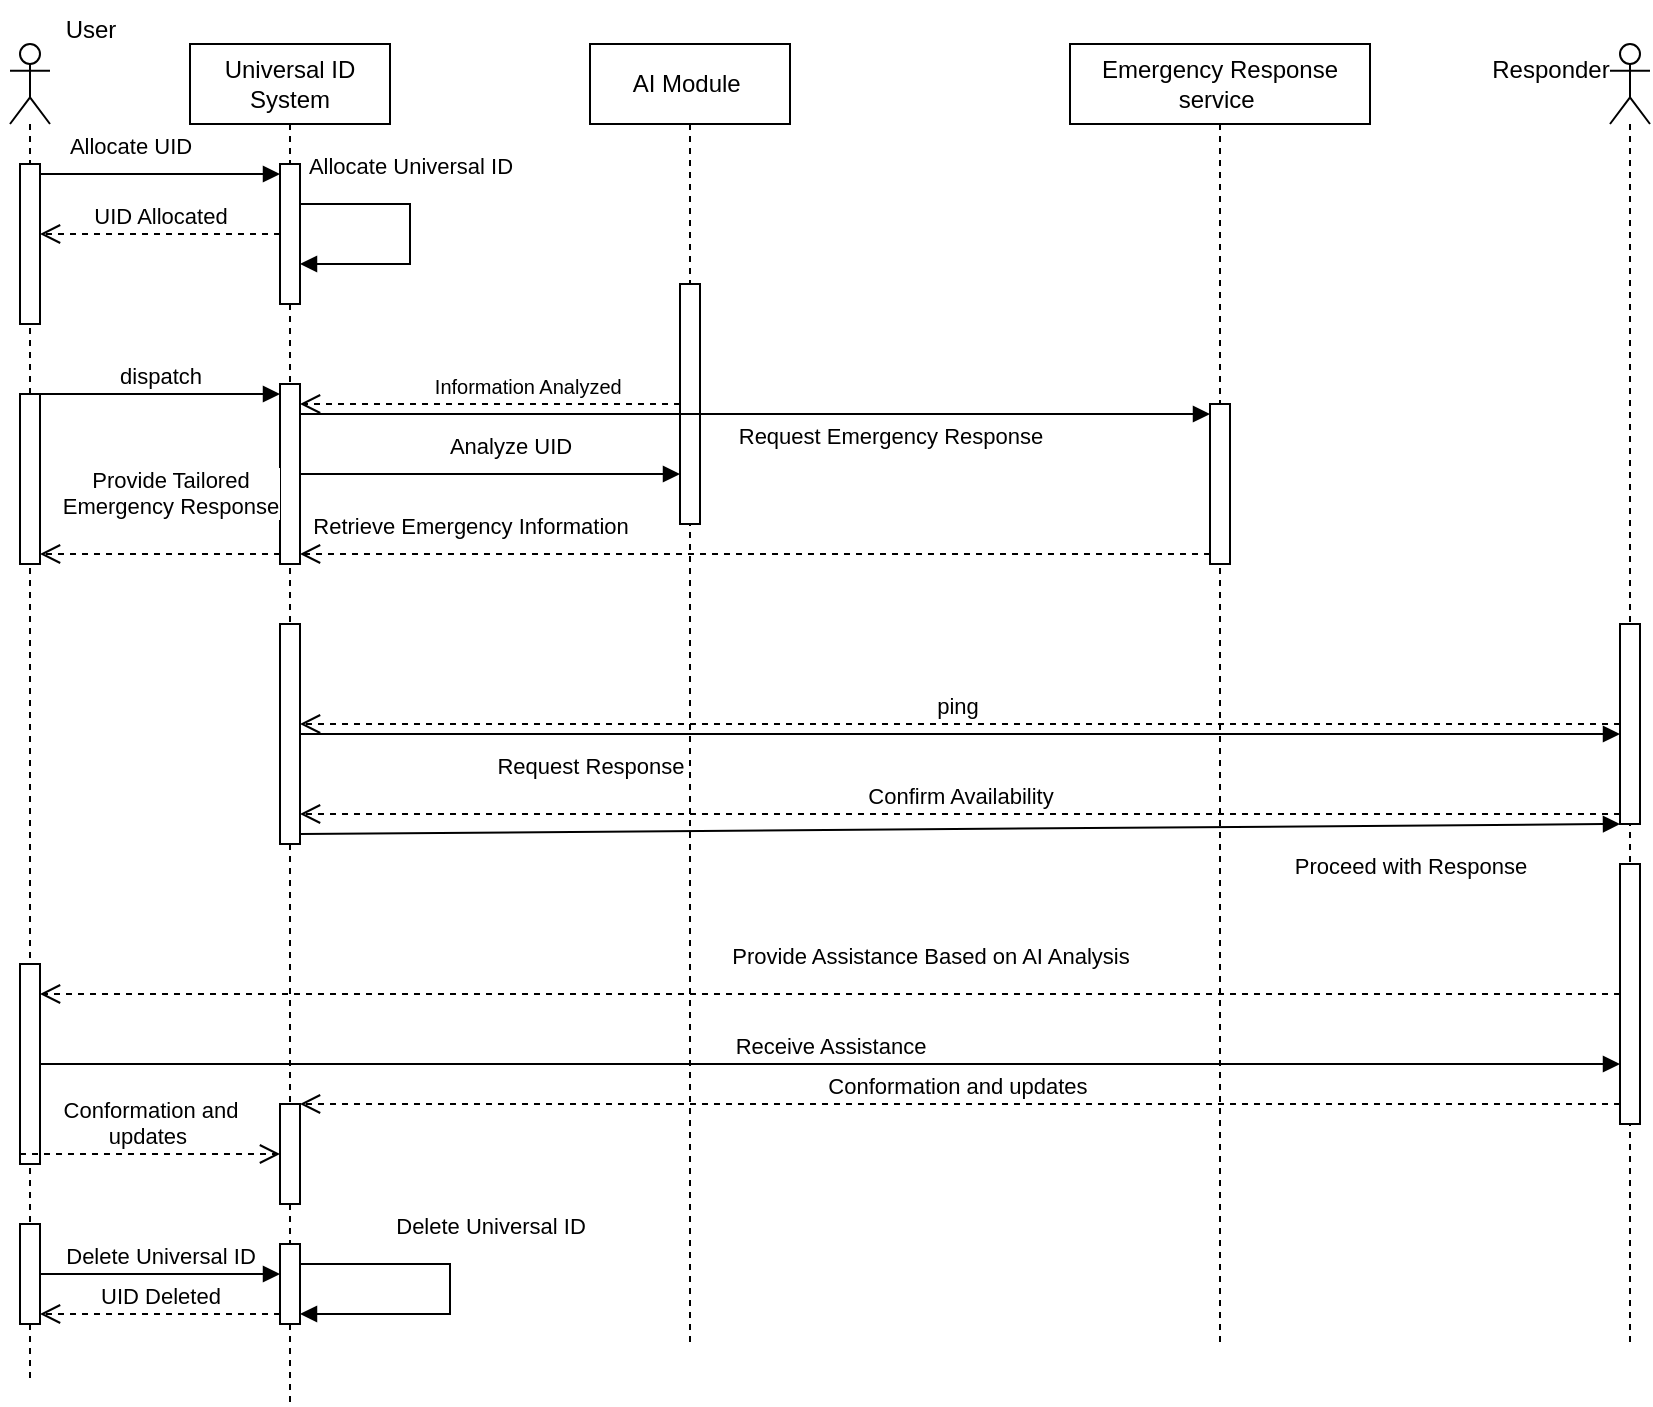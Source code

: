 <mxfile version="24.2.0" type="github">
  <diagram name="Page-1" id="MyoNyQ0nnHwNe6dcFmiM">
    <mxGraphModel dx="1041" dy="678" grid="1" gridSize="10" guides="1" tooltips="1" connect="1" arrows="1" fold="1" page="1" pageScale="1" pageWidth="850" pageHeight="1100" math="0" shadow="0">
      <root>
        <mxCell id="0" />
        <mxCell id="1" parent="0" />
        <mxCell id="eU1RFUQ6_G9lxaWs668X-1" value="" style="shape=umlLifeline;perimeter=lifelinePerimeter;whiteSpace=wrap;html=1;container=1;dropTarget=0;collapsible=0;recursiveResize=0;outlineConnect=0;portConstraint=eastwest;newEdgeStyle={&quot;curved&quot;:0,&quot;rounded&quot;:0};participant=umlActor;" vertex="1" parent="1">
          <mxGeometry x="20" y="50" width="20" height="670" as="geometry" />
        </mxCell>
        <mxCell id="eU1RFUQ6_G9lxaWs668X-5" value="" style="html=1;points=[[0,0,0,0,5],[0,1,0,0,-5],[1,0,0,0,5],[1,1,0,0,-5]];perimeter=orthogonalPerimeter;outlineConnect=0;targetShapes=umlLifeline;portConstraint=eastwest;newEdgeStyle={&quot;curved&quot;:0,&quot;rounded&quot;:0};" vertex="1" parent="eU1RFUQ6_G9lxaWs668X-1">
          <mxGeometry x="5" y="60" width="10" height="80" as="geometry" />
        </mxCell>
        <mxCell id="eU1RFUQ6_G9lxaWs668X-32" value="" style="html=1;points=[[0,0,0,0,5],[0,1,0,0,-5],[1,0,0,0,5],[1,1,0,0,-5]];perimeter=orthogonalPerimeter;outlineConnect=0;targetShapes=umlLifeline;portConstraint=eastwest;newEdgeStyle={&quot;curved&quot;:0,&quot;rounded&quot;:0};" vertex="1" parent="eU1RFUQ6_G9lxaWs668X-1">
          <mxGeometry x="5" y="460" width="10" height="100" as="geometry" />
        </mxCell>
        <mxCell id="eU1RFUQ6_G9lxaWs668X-39" value="" style="html=1;points=[[0,0,0,0,5],[0,1,0,0,-5],[1,0,0,0,5],[1,1,0,0,-5]];perimeter=orthogonalPerimeter;outlineConnect=0;targetShapes=umlLifeline;portConstraint=eastwest;newEdgeStyle={&quot;curved&quot;:0,&quot;rounded&quot;:0};" vertex="1" parent="eU1RFUQ6_G9lxaWs668X-1">
          <mxGeometry x="5" y="590" width="10" height="50" as="geometry" />
        </mxCell>
        <mxCell id="eU1RFUQ6_G9lxaWs668X-45" value="" style="html=1;points=[[0,0,0,0,5],[0,1,0,0,-5],[1,0,0,0,5],[1,1,0,0,-5]];perimeter=orthogonalPerimeter;outlineConnect=0;targetShapes=umlLifeline;portConstraint=eastwest;newEdgeStyle={&quot;curved&quot;:0,&quot;rounded&quot;:0};" vertex="1" parent="eU1RFUQ6_G9lxaWs668X-1">
          <mxGeometry x="5" y="175" width="10" height="85" as="geometry" />
        </mxCell>
        <mxCell id="eU1RFUQ6_G9lxaWs668X-2" value="" style="shape=umlLifeline;perimeter=lifelinePerimeter;whiteSpace=wrap;html=1;container=1;dropTarget=0;collapsible=0;recursiveResize=0;outlineConnect=0;portConstraint=eastwest;newEdgeStyle={&quot;curved&quot;:0,&quot;rounded&quot;:0};participant=umlActor;" vertex="1" parent="1">
          <mxGeometry x="820" y="50" width="20" height="650" as="geometry" />
        </mxCell>
        <mxCell id="eU1RFUQ6_G9lxaWs668X-24" value="" style="html=1;points=[[0,0,0,0,5],[0,1,0,0,-5],[1,0,0,0,5],[1,1,0,0,-5]];perimeter=orthogonalPerimeter;outlineConnect=0;targetShapes=umlLifeline;portConstraint=eastwest;newEdgeStyle={&quot;curved&quot;:0,&quot;rounded&quot;:0};" vertex="1" parent="eU1RFUQ6_G9lxaWs668X-2">
          <mxGeometry x="5" y="290" width="10" height="100" as="geometry" />
        </mxCell>
        <mxCell id="eU1RFUQ6_G9lxaWs668X-34" value="" style="html=1;points=[[0,0,0,0,5],[0,1,0,0,-5],[1,0,0,0,5],[1,1,0,0,-5]];perimeter=orthogonalPerimeter;outlineConnect=0;targetShapes=umlLifeline;portConstraint=eastwest;newEdgeStyle={&quot;curved&quot;:0,&quot;rounded&quot;:0};" vertex="1" parent="eU1RFUQ6_G9lxaWs668X-2">
          <mxGeometry x="5" y="410" width="10" height="130" as="geometry" />
        </mxCell>
        <mxCell id="eU1RFUQ6_G9lxaWs668X-3" value="Universal ID System" style="shape=umlLifeline;perimeter=lifelinePerimeter;whiteSpace=wrap;html=1;container=1;dropTarget=0;collapsible=0;recursiveResize=0;outlineConnect=0;portConstraint=eastwest;newEdgeStyle={&quot;curved&quot;:0,&quot;rounded&quot;:0};" vertex="1" parent="1">
          <mxGeometry x="110" y="50" width="100" height="680" as="geometry" />
        </mxCell>
        <mxCell id="eU1RFUQ6_G9lxaWs668X-6" value="" style="html=1;points=[[0,0,0,0,5],[0,1,0,0,-5],[1,0,0,0,5],[1,1,0,0,-5]];perimeter=orthogonalPerimeter;outlineConnect=0;targetShapes=umlLifeline;portConstraint=eastwest;newEdgeStyle={&quot;curved&quot;:0,&quot;rounded&quot;:0};" vertex="1" parent="eU1RFUQ6_G9lxaWs668X-3">
          <mxGeometry x="45" y="170" width="10" height="90" as="geometry" />
        </mxCell>
        <mxCell id="eU1RFUQ6_G9lxaWs668X-10" value="Allocate Universal ID" style="html=1;verticalAlign=bottom;endArrow=block;curved=0;rounded=0;" edge="1" parent="eU1RFUQ6_G9lxaWs668X-3" source="eU1RFUQ6_G9lxaWs668X-44" target="eU1RFUQ6_G9lxaWs668X-44">
          <mxGeometry x="-0.214" y="-10" width="80" relative="1" as="geometry">
            <mxPoint x="80" y="100" as="sourcePoint" />
            <mxPoint x="110" y="150" as="targetPoint" />
            <Array as="points">
              <mxPoint x="110" y="80" />
              <mxPoint x="110" y="110" />
            </Array>
            <mxPoint x="10" y="-10" as="offset" />
          </mxGeometry>
        </mxCell>
        <mxCell id="eU1RFUQ6_G9lxaWs668X-15" value="" style="html=1;points=[[0,0,0,0,5],[0,1,0,0,-5],[1,0,0,0,5],[1,1,0,0,-5]];perimeter=orthogonalPerimeter;outlineConnect=0;targetShapes=umlLifeline;portConstraint=eastwest;newEdgeStyle={&quot;curved&quot;:0,&quot;rounded&quot;:0};" vertex="1" parent="eU1RFUQ6_G9lxaWs668X-3">
          <mxGeometry x="45" y="290" width="10" height="110" as="geometry" />
        </mxCell>
        <mxCell id="eU1RFUQ6_G9lxaWs668X-37" value="" style="html=1;points=[[0,0,0,0,5],[0,1,0,0,-5],[1,0,0,0,5],[1,1,0,0,-5]];perimeter=orthogonalPerimeter;outlineConnect=0;targetShapes=umlLifeline;portConstraint=eastwest;newEdgeStyle={&quot;curved&quot;:0,&quot;rounded&quot;:0};" vertex="1" parent="eU1RFUQ6_G9lxaWs668X-3">
          <mxGeometry x="45" y="530" width="10" height="50" as="geometry" />
        </mxCell>
        <mxCell id="eU1RFUQ6_G9lxaWs668X-41" value="" style="html=1;points=[[0,0,0,0,5],[0,1,0,0,-5],[1,0,0,0,5],[1,1,0,0,-5]];perimeter=orthogonalPerimeter;outlineConnect=0;targetShapes=umlLifeline;portConstraint=eastwest;newEdgeStyle={&quot;curved&quot;:0,&quot;rounded&quot;:0};" vertex="1" parent="eU1RFUQ6_G9lxaWs668X-3">
          <mxGeometry x="45" y="600" width="10" height="40" as="geometry" />
        </mxCell>
        <mxCell id="eU1RFUQ6_G9lxaWs668X-43" value="Delete Universal ID" style="html=1;verticalAlign=bottom;endArrow=block;curved=0;rounded=0;entryX=1;entryY=1;entryDx=0;entryDy=-5;entryPerimeter=0;" edge="1" parent="eU1RFUQ6_G9lxaWs668X-3" source="eU1RFUQ6_G9lxaWs668X-41" target="eU1RFUQ6_G9lxaWs668X-41">
          <mxGeometry x="-0.143" y="22" width="80" relative="1" as="geometry">
            <mxPoint x="70" y="610" as="sourcePoint" />
            <mxPoint x="70" y="640" as="targetPoint" />
            <Array as="points">
              <mxPoint x="130" y="610" />
              <mxPoint x="130" y="635" />
            </Array>
            <mxPoint x="-2" y="-10" as="offset" />
          </mxGeometry>
        </mxCell>
        <mxCell id="eU1RFUQ6_G9lxaWs668X-44" value="" style="html=1;points=[[0,0,0,0,5],[0,1,0,0,-5],[1,0,0,0,5],[1,1,0,0,-5]];perimeter=orthogonalPerimeter;outlineConnect=0;targetShapes=umlLifeline;portConstraint=eastwest;newEdgeStyle={&quot;curved&quot;:0,&quot;rounded&quot;:0};" vertex="1" parent="eU1RFUQ6_G9lxaWs668X-3">
          <mxGeometry x="45" y="60" width="10" height="70" as="geometry" />
        </mxCell>
        <mxCell id="eU1RFUQ6_G9lxaWs668X-4" value="Allocate UID" style="html=1;verticalAlign=bottom;endArrow=block;curved=0;rounded=0;entryX=0;entryY=0;entryDx=0;entryDy=5;entryPerimeter=0;" edge="1" parent="1" source="eU1RFUQ6_G9lxaWs668X-5" target="eU1RFUQ6_G9lxaWs668X-44">
          <mxGeometry x="-0.25" y="5" width="80" relative="1" as="geometry">
            <mxPoint x="80" y="140" as="sourcePoint" />
            <mxPoint x="130" y="150" as="targetPoint" />
            <mxPoint as="offset" />
          </mxGeometry>
        </mxCell>
        <mxCell id="eU1RFUQ6_G9lxaWs668X-7" value="UID Allocated" style="html=1;verticalAlign=bottom;endArrow=open;dashed=1;endSize=8;curved=0;rounded=0;" edge="1" parent="1" source="eU1RFUQ6_G9lxaWs668X-44" target="eU1RFUQ6_G9lxaWs668X-5">
          <mxGeometry relative="1" as="geometry">
            <mxPoint x="140" y="210" as="sourcePoint" />
            <mxPoint x="60" y="210" as="targetPoint" />
          </mxGeometry>
        </mxCell>
        <mxCell id="eU1RFUQ6_G9lxaWs668X-11" value="AI Module&amp;nbsp;" style="shape=umlLifeline;perimeter=lifelinePerimeter;whiteSpace=wrap;html=1;container=1;dropTarget=0;collapsible=0;recursiveResize=0;outlineConnect=0;portConstraint=eastwest;newEdgeStyle={&quot;curved&quot;:0,&quot;rounded&quot;:0};" vertex="1" parent="1">
          <mxGeometry x="310" y="50" width="100" height="650" as="geometry" />
        </mxCell>
        <mxCell id="eU1RFUQ6_G9lxaWs668X-16" value="" style="html=1;points=[[0,0,0,0,5],[0,1,0,0,-5],[1,0,0,0,5],[1,1,0,0,-5]];perimeter=orthogonalPerimeter;outlineConnect=0;targetShapes=umlLifeline;portConstraint=eastwest;newEdgeStyle={&quot;curved&quot;:0,&quot;rounded&quot;:0};" vertex="1" parent="eU1RFUQ6_G9lxaWs668X-11">
          <mxGeometry x="45" y="120" width="10" height="120" as="geometry" />
        </mxCell>
        <mxCell id="eU1RFUQ6_G9lxaWs668X-12" value="Emergency Response service&amp;nbsp;" style="shape=umlLifeline;perimeter=lifelinePerimeter;whiteSpace=wrap;html=1;container=1;dropTarget=0;collapsible=0;recursiveResize=0;outlineConnect=0;portConstraint=eastwest;newEdgeStyle={&quot;curved&quot;:0,&quot;rounded&quot;:0};" vertex="1" parent="1">
          <mxGeometry x="550" y="50" width="150" height="650" as="geometry" />
        </mxCell>
        <mxCell id="eU1RFUQ6_G9lxaWs668X-19" value="" style="html=1;points=[[0,0,0,0,5],[0,1,0,0,-5],[1,0,0,0,5],[1,1,0,0,-5]];perimeter=orthogonalPerimeter;outlineConnect=0;targetShapes=umlLifeline;portConstraint=eastwest;newEdgeStyle={&quot;curved&quot;:0,&quot;rounded&quot;:0};" vertex="1" parent="eU1RFUQ6_G9lxaWs668X-12">
          <mxGeometry x="70" y="180" width="10" height="80" as="geometry" />
        </mxCell>
        <mxCell id="eU1RFUQ6_G9lxaWs668X-13" value="Responder" style="text;html=1;align=center;verticalAlign=middle;resizable=0;points=[];autosize=1;strokeColor=none;fillColor=none;" vertex="1" parent="1">
          <mxGeometry x="750" y="48" width="80" height="30" as="geometry" />
        </mxCell>
        <mxCell id="eU1RFUQ6_G9lxaWs668X-14" value="User" style="text;html=1;align=center;verticalAlign=middle;resizable=0;points=[];autosize=1;strokeColor=none;fillColor=none;" vertex="1" parent="1">
          <mxGeometry x="35" y="28" width="50" height="30" as="geometry" />
        </mxCell>
        <mxCell id="eU1RFUQ6_G9lxaWs668X-17" value="Analyze UID" style="html=1;verticalAlign=bottom;endArrow=block;curved=0;rounded=0;" edge="1" parent="1" source="eU1RFUQ6_G9lxaWs668X-6" target="eU1RFUQ6_G9lxaWs668X-16">
          <mxGeometry x="0.105" y="5" width="80" relative="1" as="geometry">
            <mxPoint x="200" y="200" as="sourcePoint" />
            <mxPoint x="280" y="200" as="targetPoint" />
            <mxPoint as="offset" />
          </mxGeometry>
        </mxCell>
        <mxCell id="eU1RFUQ6_G9lxaWs668X-18" value="&lt;font style=&quot;font-size: 10px;&quot;&gt;Information Analyzed&amp;nbsp;&lt;/font&gt;" style="html=1;verticalAlign=bottom;endArrow=open;dashed=1;endSize=8;curved=0;rounded=0;" edge="1" parent="1" source="eU1RFUQ6_G9lxaWs668X-16" target="eU1RFUQ6_G9lxaWs668X-6">
          <mxGeometry x="-0.21" relative="1" as="geometry">
            <mxPoint x="290" y="230" as="sourcePoint" />
            <mxPoint x="210" y="230" as="targetPoint" />
            <mxPoint as="offset" />
          </mxGeometry>
        </mxCell>
        <mxCell id="eU1RFUQ6_G9lxaWs668X-20" value="Request Emergency Response" style="html=1;verticalAlign=bottom;endArrow=block;curved=0;rounded=0;entryX=0;entryY=0;entryDx=0;entryDy=5;entryPerimeter=0;" edge="1" parent="1" source="eU1RFUQ6_G9lxaWs668X-6" target="eU1RFUQ6_G9lxaWs668X-19">
          <mxGeometry x="0.297" y="-20" width="80" relative="1" as="geometry">
            <mxPoint x="210" y="240" as="sourcePoint" />
            <mxPoint x="290" y="240" as="targetPoint" />
            <mxPoint as="offset" />
          </mxGeometry>
        </mxCell>
        <mxCell id="eU1RFUQ6_G9lxaWs668X-21" value="Retrieve Emergency Information" style="html=1;verticalAlign=bottom;endArrow=open;dashed=1;endSize=8;curved=0;rounded=0;entryX=1;entryY=1;entryDx=0;entryDy=-5;entryPerimeter=0;" edge="1" parent="1" source="eU1RFUQ6_G9lxaWs668X-19" target="eU1RFUQ6_G9lxaWs668X-6">
          <mxGeometry x="0.626" y="-5" relative="1" as="geometry">
            <mxPoint x="390" y="320" as="sourcePoint" />
            <mxPoint x="310" y="320" as="targetPoint" />
            <mxPoint as="offset" />
          </mxGeometry>
        </mxCell>
        <mxCell id="eU1RFUQ6_G9lxaWs668X-22" value="Provide Tailored &lt;br&gt;Emergency Response" style="html=1;verticalAlign=bottom;endArrow=open;dashed=1;endSize=8;curved=0;rounded=0;entryX=1;entryY=1;entryDx=0;entryDy=-5;entryPerimeter=0;exitX=0;exitY=1;exitDx=0;exitDy=-5;exitPerimeter=0;" edge="1" parent="1" source="eU1RFUQ6_G9lxaWs668X-6" target="eU1RFUQ6_G9lxaWs668X-45">
          <mxGeometry x="-0.083" y="-15" relative="1" as="geometry">
            <mxPoint x="140" y="270" as="sourcePoint" />
            <mxPoint x="60" y="270" as="targetPoint" />
            <mxPoint as="offset" />
          </mxGeometry>
        </mxCell>
        <mxCell id="eU1RFUQ6_G9lxaWs668X-23" value="Request Response" style="html=1;verticalAlign=bottom;endArrow=block;curved=0;rounded=0;" edge="1" parent="1" source="eU1RFUQ6_G9lxaWs668X-15" target="eU1RFUQ6_G9lxaWs668X-24">
          <mxGeometry x="-0.561" y="-25" width="80" relative="1" as="geometry">
            <mxPoint x="190" y="360" as="sourcePoint" />
            <mxPoint x="780" y="350" as="targetPoint" />
            <mxPoint as="offset" />
          </mxGeometry>
        </mxCell>
        <mxCell id="eU1RFUQ6_G9lxaWs668X-25" value="ping&amp;nbsp;" style="html=1;verticalAlign=bottom;endArrow=open;dashed=1;endSize=8;curved=0;rounded=0;" edge="1" parent="1" source="eU1RFUQ6_G9lxaWs668X-24" target="eU1RFUQ6_G9lxaWs668X-15">
          <mxGeometry relative="1" as="geometry">
            <mxPoint x="260" y="350" as="sourcePoint" />
            <mxPoint x="180" y="350" as="targetPoint" />
          </mxGeometry>
        </mxCell>
        <mxCell id="eU1RFUQ6_G9lxaWs668X-30" value="Confirm Availability" style="html=1;verticalAlign=bottom;endArrow=open;dashed=1;endSize=8;curved=0;rounded=0;exitX=0;exitY=1;exitDx=0;exitDy=-5;exitPerimeter=0;" edge="1" parent="1" source="eU1RFUQ6_G9lxaWs668X-24" target="eU1RFUQ6_G9lxaWs668X-15">
          <mxGeometry relative="1" as="geometry">
            <mxPoint x="460" y="350" as="sourcePoint" />
            <mxPoint x="380" y="350" as="targetPoint" />
          </mxGeometry>
        </mxCell>
        <mxCell id="eU1RFUQ6_G9lxaWs668X-31" value="Proceed with Response" style="html=1;verticalAlign=bottom;endArrow=block;curved=0;rounded=0;exitX=1;exitY=1;exitDx=0;exitDy=-5;exitPerimeter=0;" edge="1" parent="1" source="eU1RFUQ6_G9lxaWs668X-15" target="eU1RFUQ6_G9lxaWs668X-24">
          <mxGeometry x="0.681" y="-29" width="80" relative="1" as="geometry">
            <mxPoint x="200" y="480" as="sourcePoint" />
            <mxPoint x="280" y="480" as="targetPoint" />
            <mxPoint as="offset" />
          </mxGeometry>
        </mxCell>
        <mxCell id="eU1RFUQ6_G9lxaWs668X-33" value="Provide Assistance Based on AI Analysis" style="html=1;verticalAlign=bottom;endArrow=open;dashed=1;endSize=8;curved=0;rounded=0;" edge="1" parent="1" source="eU1RFUQ6_G9lxaWs668X-34" target="eU1RFUQ6_G9lxaWs668X-32">
          <mxGeometry x="-0.127" y="-10" relative="1" as="geometry">
            <mxPoint x="780" y="500" as="sourcePoint" />
            <mxPoint x="40" y="500" as="targetPoint" />
            <mxPoint as="offset" />
          </mxGeometry>
        </mxCell>
        <mxCell id="eU1RFUQ6_G9lxaWs668X-35" value="Receive Assistance" style="html=1;verticalAlign=bottom;endArrow=block;curved=0;rounded=0;" edge="1" parent="1" source="eU1RFUQ6_G9lxaWs668X-32" target="eU1RFUQ6_G9lxaWs668X-34">
          <mxGeometry width="80" relative="1" as="geometry">
            <mxPoint x="50" y="550" as="sourcePoint" />
            <mxPoint x="130" y="550" as="targetPoint" />
          </mxGeometry>
        </mxCell>
        <mxCell id="eU1RFUQ6_G9lxaWs668X-36" value="Conformation and &lt;br&gt;updates&amp;nbsp;" style="html=1;verticalAlign=bottom;endArrow=open;dashed=1;endSize=8;curved=0;rounded=0;exitX=0;exitY=1;exitDx=0;exitDy=-5;exitPerimeter=0;" edge="1" parent="1" source="eU1RFUQ6_G9lxaWs668X-32" target="eU1RFUQ6_G9lxaWs668X-37">
          <mxGeometry relative="1" as="geometry">
            <mxPoint x="140" y="600" as="sourcePoint" />
            <mxPoint x="100" y="600" as="targetPoint" />
          </mxGeometry>
        </mxCell>
        <mxCell id="eU1RFUQ6_G9lxaWs668X-38" value="Conformation and updates&amp;nbsp;" style="html=1;verticalAlign=bottom;endArrow=open;dashed=1;endSize=8;curved=0;rounded=0;" edge="1" parent="1" source="eU1RFUQ6_G9lxaWs668X-34" target="eU1RFUQ6_G9lxaWs668X-37">
          <mxGeometry relative="1" as="geometry">
            <mxPoint x="710" y="600" as="sourcePoint" />
            <mxPoint x="630" y="600" as="targetPoint" />
          </mxGeometry>
        </mxCell>
        <mxCell id="eU1RFUQ6_G9lxaWs668X-40" value="Delete Universal ID" style="html=1;verticalAlign=bottom;endArrow=block;curved=0;rounded=0;" edge="1" parent="1" source="eU1RFUQ6_G9lxaWs668X-39" target="eU1RFUQ6_G9lxaWs668X-41">
          <mxGeometry width="80" relative="1" as="geometry">
            <mxPoint x="40" y="660" as="sourcePoint" />
            <mxPoint x="120" y="660" as="targetPoint" />
          </mxGeometry>
        </mxCell>
        <mxCell id="eU1RFUQ6_G9lxaWs668X-42" value="UID Deleted" style="html=1;verticalAlign=bottom;endArrow=open;dashed=1;endSize=8;curved=0;rounded=0;exitX=0;exitY=1;exitDx=0;exitDy=-5;exitPerimeter=0;entryX=1;entryY=1;entryDx=0;entryDy=-5;entryPerimeter=0;" edge="1" parent="1" source="eU1RFUQ6_G9lxaWs668X-41" target="eU1RFUQ6_G9lxaWs668X-39">
          <mxGeometry relative="1" as="geometry">
            <mxPoint x="130" y="680" as="sourcePoint" />
            <mxPoint x="50" y="680" as="targetPoint" />
          </mxGeometry>
        </mxCell>
        <mxCell id="eU1RFUQ6_G9lxaWs668X-46" value="dispatch" style="html=1;verticalAlign=bottom;endArrow=block;curved=0;rounded=0;entryX=0;entryY=0;entryDx=0;entryDy=5;entryPerimeter=0;" edge="1" parent="1" source="eU1RFUQ6_G9lxaWs668X-45" target="eU1RFUQ6_G9lxaWs668X-6">
          <mxGeometry width="80" relative="1" as="geometry">
            <mxPoint x="50" y="230" as="sourcePoint" />
            <mxPoint x="130" y="230" as="targetPoint" />
          </mxGeometry>
        </mxCell>
      </root>
    </mxGraphModel>
  </diagram>
</mxfile>
